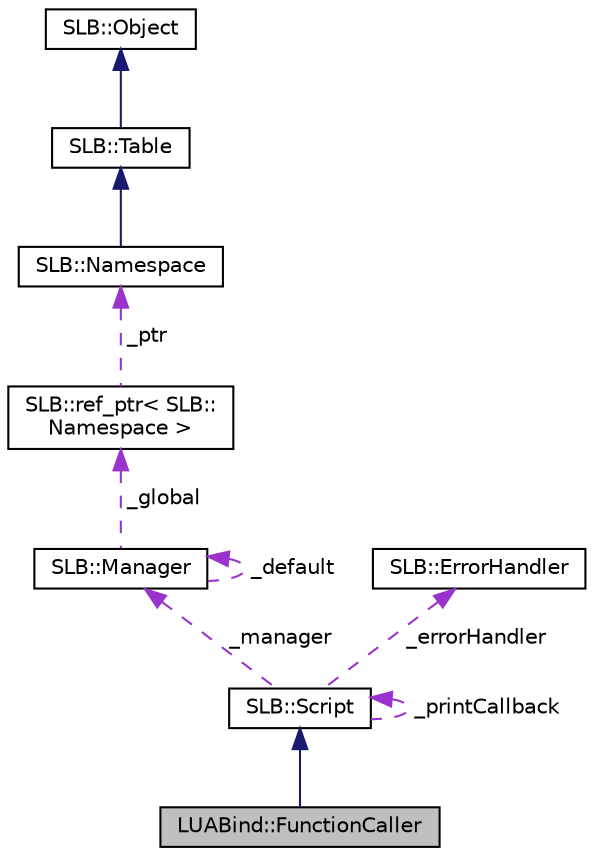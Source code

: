 digraph "LUABind::FunctionCaller"
{
  edge [fontname="Helvetica",fontsize="10",labelfontname="Helvetica",labelfontsize="10"];
  node [fontname="Helvetica",fontsize="10",shape=record];
  Node1 [label="LUABind::FunctionCaller",height=0.2,width=0.4,color="black", fillcolor="grey75", style="filled", fontcolor="black"];
  Node2 -> Node1 [dir="back",color="midnightblue",fontsize="10",style="solid",fontname="Helvetica"];
  Node2 [label="SLB::Script",height=0.2,width=0.4,color="black", fillcolor="white", style="filled",URL="$classSLB_1_1Script.html"];
  Node3 -> Node2 [dir="back",color="darkorchid3",fontsize="10",style="dashed",label=" _manager" ,fontname="Helvetica"];
  Node3 [label="SLB::Manager",height=0.2,width=0.4,color="black", fillcolor="white", style="filled",URL="$classSLB_1_1Manager.html"];
  Node4 -> Node3 [dir="back",color="darkorchid3",fontsize="10",style="dashed",label=" _global" ,fontname="Helvetica"];
  Node4 [label="SLB::ref_ptr\< SLB::\lNamespace \>",height=0.2,width=0.4,color="black", fillcolor="white", style="filled",URL="$classSLB_1_1ref__ptr.html"];
  Node5 -> Node4 [dir="back",color="darkorchid3",fontsize="10",style="dashed",label=" _ptr" ,fontname="Helvetica"];
  Node5 [label="SLB::Namespace",height=0.2,width=0.4,color="black", fillcolor="white", style="filled",URL="$classSLB_1_1Namespace.html"];
  Node6 -> Node5 [dir="back",color="midnightblue",fontsize="10",style="solid",fontname="Helvetica"];
  Node6 [label="SLB::Table",height=0.2,width=0.4,color="black", fillcolor="white", style="filled",URL="$classSLB_1_1Table.html"];
  Node7 -> Node6 [dir="back",color="midnightblue",fontsize="10",style="solid",fontname="Helvetica"];
  Node7 [label="SLB::Object",height=0.2,width=0.4,color="black", fillcolor="white", style="filled",URL="$classSLB_1_1Object.html"];
  Node3 -> Node3 [dir="back",color="darkorchid3",fontsize="10",style="dashed",label=" _default" ,fontname="Helvetica"];
  Node2 -> Node2 [dir="back",color="darkorchid3",fontsize="10",style="dashed",label=" _printCallback" ,fontname="Helvetica"];
  Node8 -> Node2 [dir="back",color="darkorchid3",fontsize="10",style="dashed",label=" _errorHandler" ,fontname="Helvetica"];
  Node8 [label="SLB::ErrorHandler",height=0.2,width=0.4,color="black", fillcolor="white", style="filled",URL="$classSLB_1_1ErrorHandler.html"];
}
